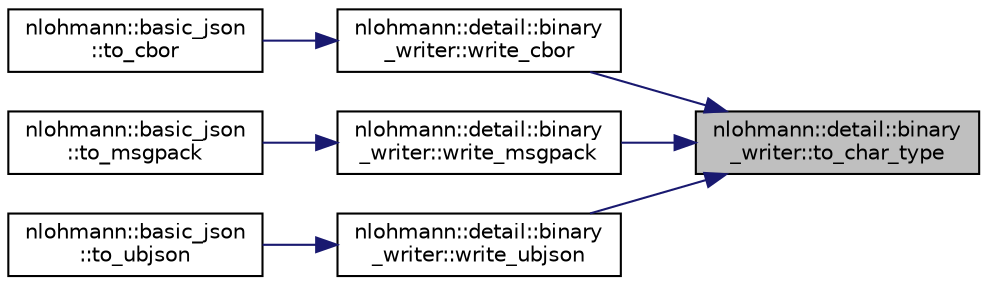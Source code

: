 digraph "nlohmann::detail::binary_writer::to_char_type"
{
 // LATEX_PDF_SIZE
  edge [fontname="Helvetica",fontsize="10",labelfontname="Helvetica",labelfontsize="10"];
  node [fontname="Helvetica",fontsize="10",shape=record];
  rankdir="RL";
  Node1 [label="nlohmann::detail::binary\l_writer::to_char_type",height=0.2,width=0.4,color="black", fillcolor="grey75", style="filled", fontcolor="black",tooltip=" "];
  Node1 -> Node2 [dir="back",color="midnightblue",fontsize="10",style="solid"];
  Node2 [label="nlohmann::detail::binary\l_writer::write_cbor",height=0.2,width=0.4,color="black", fillcolor="white", style="filled",URL="$classnlohmann_1_1detail_1_1binary__writer.html#aa0ab8d27fd88a33a2f801413ac4c7fbc",tooltip=" "];
  Node2 -> Node3 [dir="back",color="midnightblue",fontsize="10",style="solid"];
  Node3 [label="nlohmann::basic_json\l::to_cbor",height=0.2,width=0.4,color="black", fillcolor="white", style="filled",URL="$classnlohmann_1_1basic__json.html#af803f43acdb465ead25e65aa53acbcb8",tooltip=" "];
  Node1 -> Node4 [dir="back",color="midnightblue",fontsize="10",style="solid"];
  Node4 [label="nlohmann::detail::binary\l_writer::write_msgpack",height=0.2,width=0.4,color="black", fillcolor="white", style="filled",URL="$classnlohmann_1_1detail_1_1binary__writer.html#ae4e0852b64102ce4b07d99f08f828b7c",tooltip=" "];
  Node4 -> Node5 [dir="back",color="midnightblue",fontsize="10",style="solid"];
  Node5 [label="nlohmann::basic_json\l::to_msgpack",height=0.2,width=0.4,color="black", fillcolor="white", style="filled",URL="$classnlohmann_1_1basic__json.html#ac258abcc5ccb6f5d46c12d5e66fadf98",tooltip=" "];
  Node1 -> Node6 [dir="back",color="midnightblue",fontsize="10",style="solid"];
  Node6 [label="nlohmann::detail::binary\l_writer::write_ubjson",height=0.2,width=0.4,color="black", fillcolor="white", style="filled",URL="$classnlohmann_1_1detail_1_1binary__writer.html#a0f6c65053d859269f88eb4ebb0cd7060",tooltip=" "];
  Node6 -> Node7 [dir="back",color="midnightblue",fontsize="10",style="solid"];
  Node7 [label="nlohmann::basic_json\l::to_ubjson",height=0.2,width=0.4,color="black", fillcolor="white", style="filled",URL="$classnlohmann_1_1basic__json.html#a52df3c307adc4224c4be2723d6a73e4e",tooltip=" "];
}
